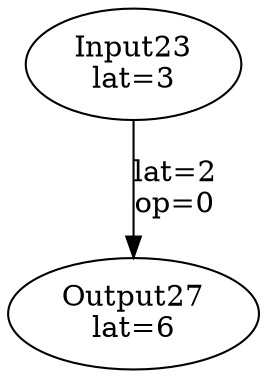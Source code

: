 Digraph G {
"Input23"[label = "\N\nlat=3"];
"Output27"[label = "\N\nlat=6"];
"Input23"->"Output27"[label = "lat=2\nop=0"];
}
